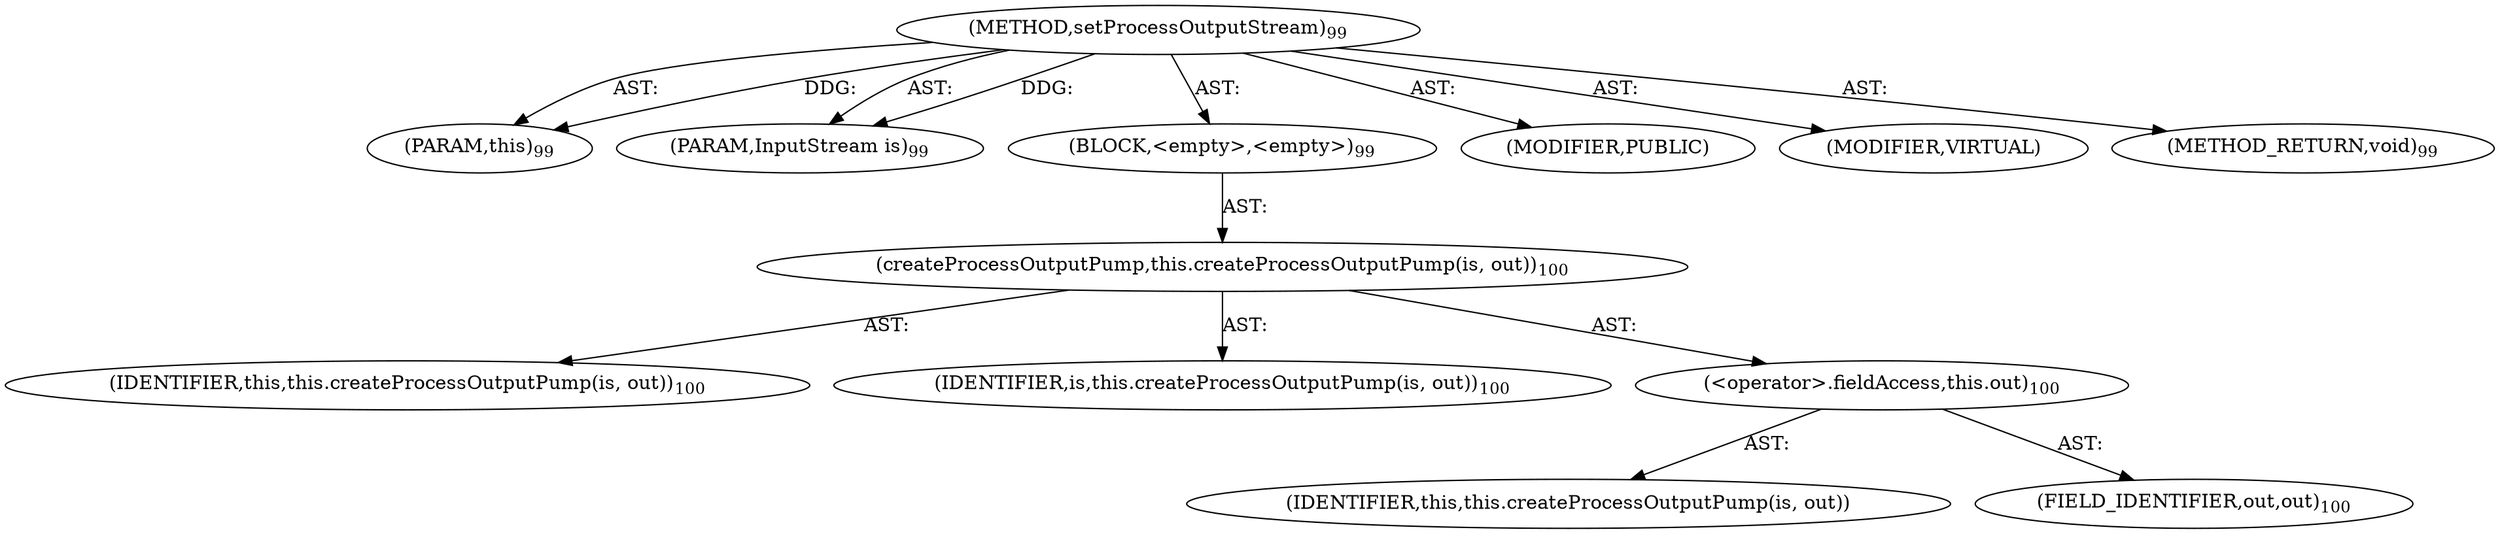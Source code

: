 digraph "setProcessOutputStream" {  
"111669149700" [label = <(METHOD,setProcessOutputStream)<SUB>99</SUB>> ]
"115964116992" [label = <(PARAM,this)<SUB>99</SUB>> ]
"115964117008" [label = <(PARAM,InputStream is)<SUB>99</SUB>> ]
"25769803780" [label = <(BLOCK,&lt;empty&gt;,&lt;empty&gt;)<SUB>99</SUB>> ]
"30064771083" [label = <(createProcessOutputPump,this.createProcessOutputPump(is, out))<SUB>100</SUB>> ]
"68719476736" [label = <(IDENTIFIER,this,this.createProcessOutputPump(is, out))<SUB>100</SUB>> ]
"68719476757" [label = <(IDENTIFIER,is,this.createProcessOutputPump(is, out))<SUB>100</SUB>> ]
"30064771084" [label = <(&lt;operator&gt;.fieldAccess,this.out)<SUB>100</SUB>> ]
"68719476758" [label = <(IDENTIFIER,this,this.createProcessOutputPump(is, out))> ]
"55834574853" [label = <(FIELD_IDENTIFIER,out,out)<SUB>100</SUB>> ]
"133143986190" [label = <(MODIFIER,PUBLIC)> ]
"133143986191" [label = <(MODIFIER,VIRTUAL)> ]
"128849018884" [label = <(METHOD_RETURN,void)<SUB>99</SUB>> ]
  "111669149700" -> "115964116992"  [ label = "AST: "] 
  "111669149700" -> "115964117008"  [ label = "AST: "] 
  "111669149700" -> "25769803780"  [ label = "AST: "] 
  "111669149700" -> "133143986190"  [ label = "AST: "] 
  "111669149700" -> "133143986191"  [ label = "AST: "] 
  "111669149700" -> "128849018884"  [ label = "AST: "] 
  "25769803780" -> "30064771083"  [ label = "AST: "] 
  "30064771083" -> "68719476736"  [ label = "AST: "] 
  "30064771083" -> "68719476757"  [ label = "AST: "] 
  "30064771083" -> "30064771084"  [ label = "AST: "] 
  "30064771084" -> "68719476758"  [ label = "AST: "] 
  "30064771084" -> "55834574853"  [ label = "AST: "] 
  "111669149700" -> "115964116992"  [ label = "DDG: "] 
  "111669149700" -> "115964117008"  [ label = "DDG: "] 
}
